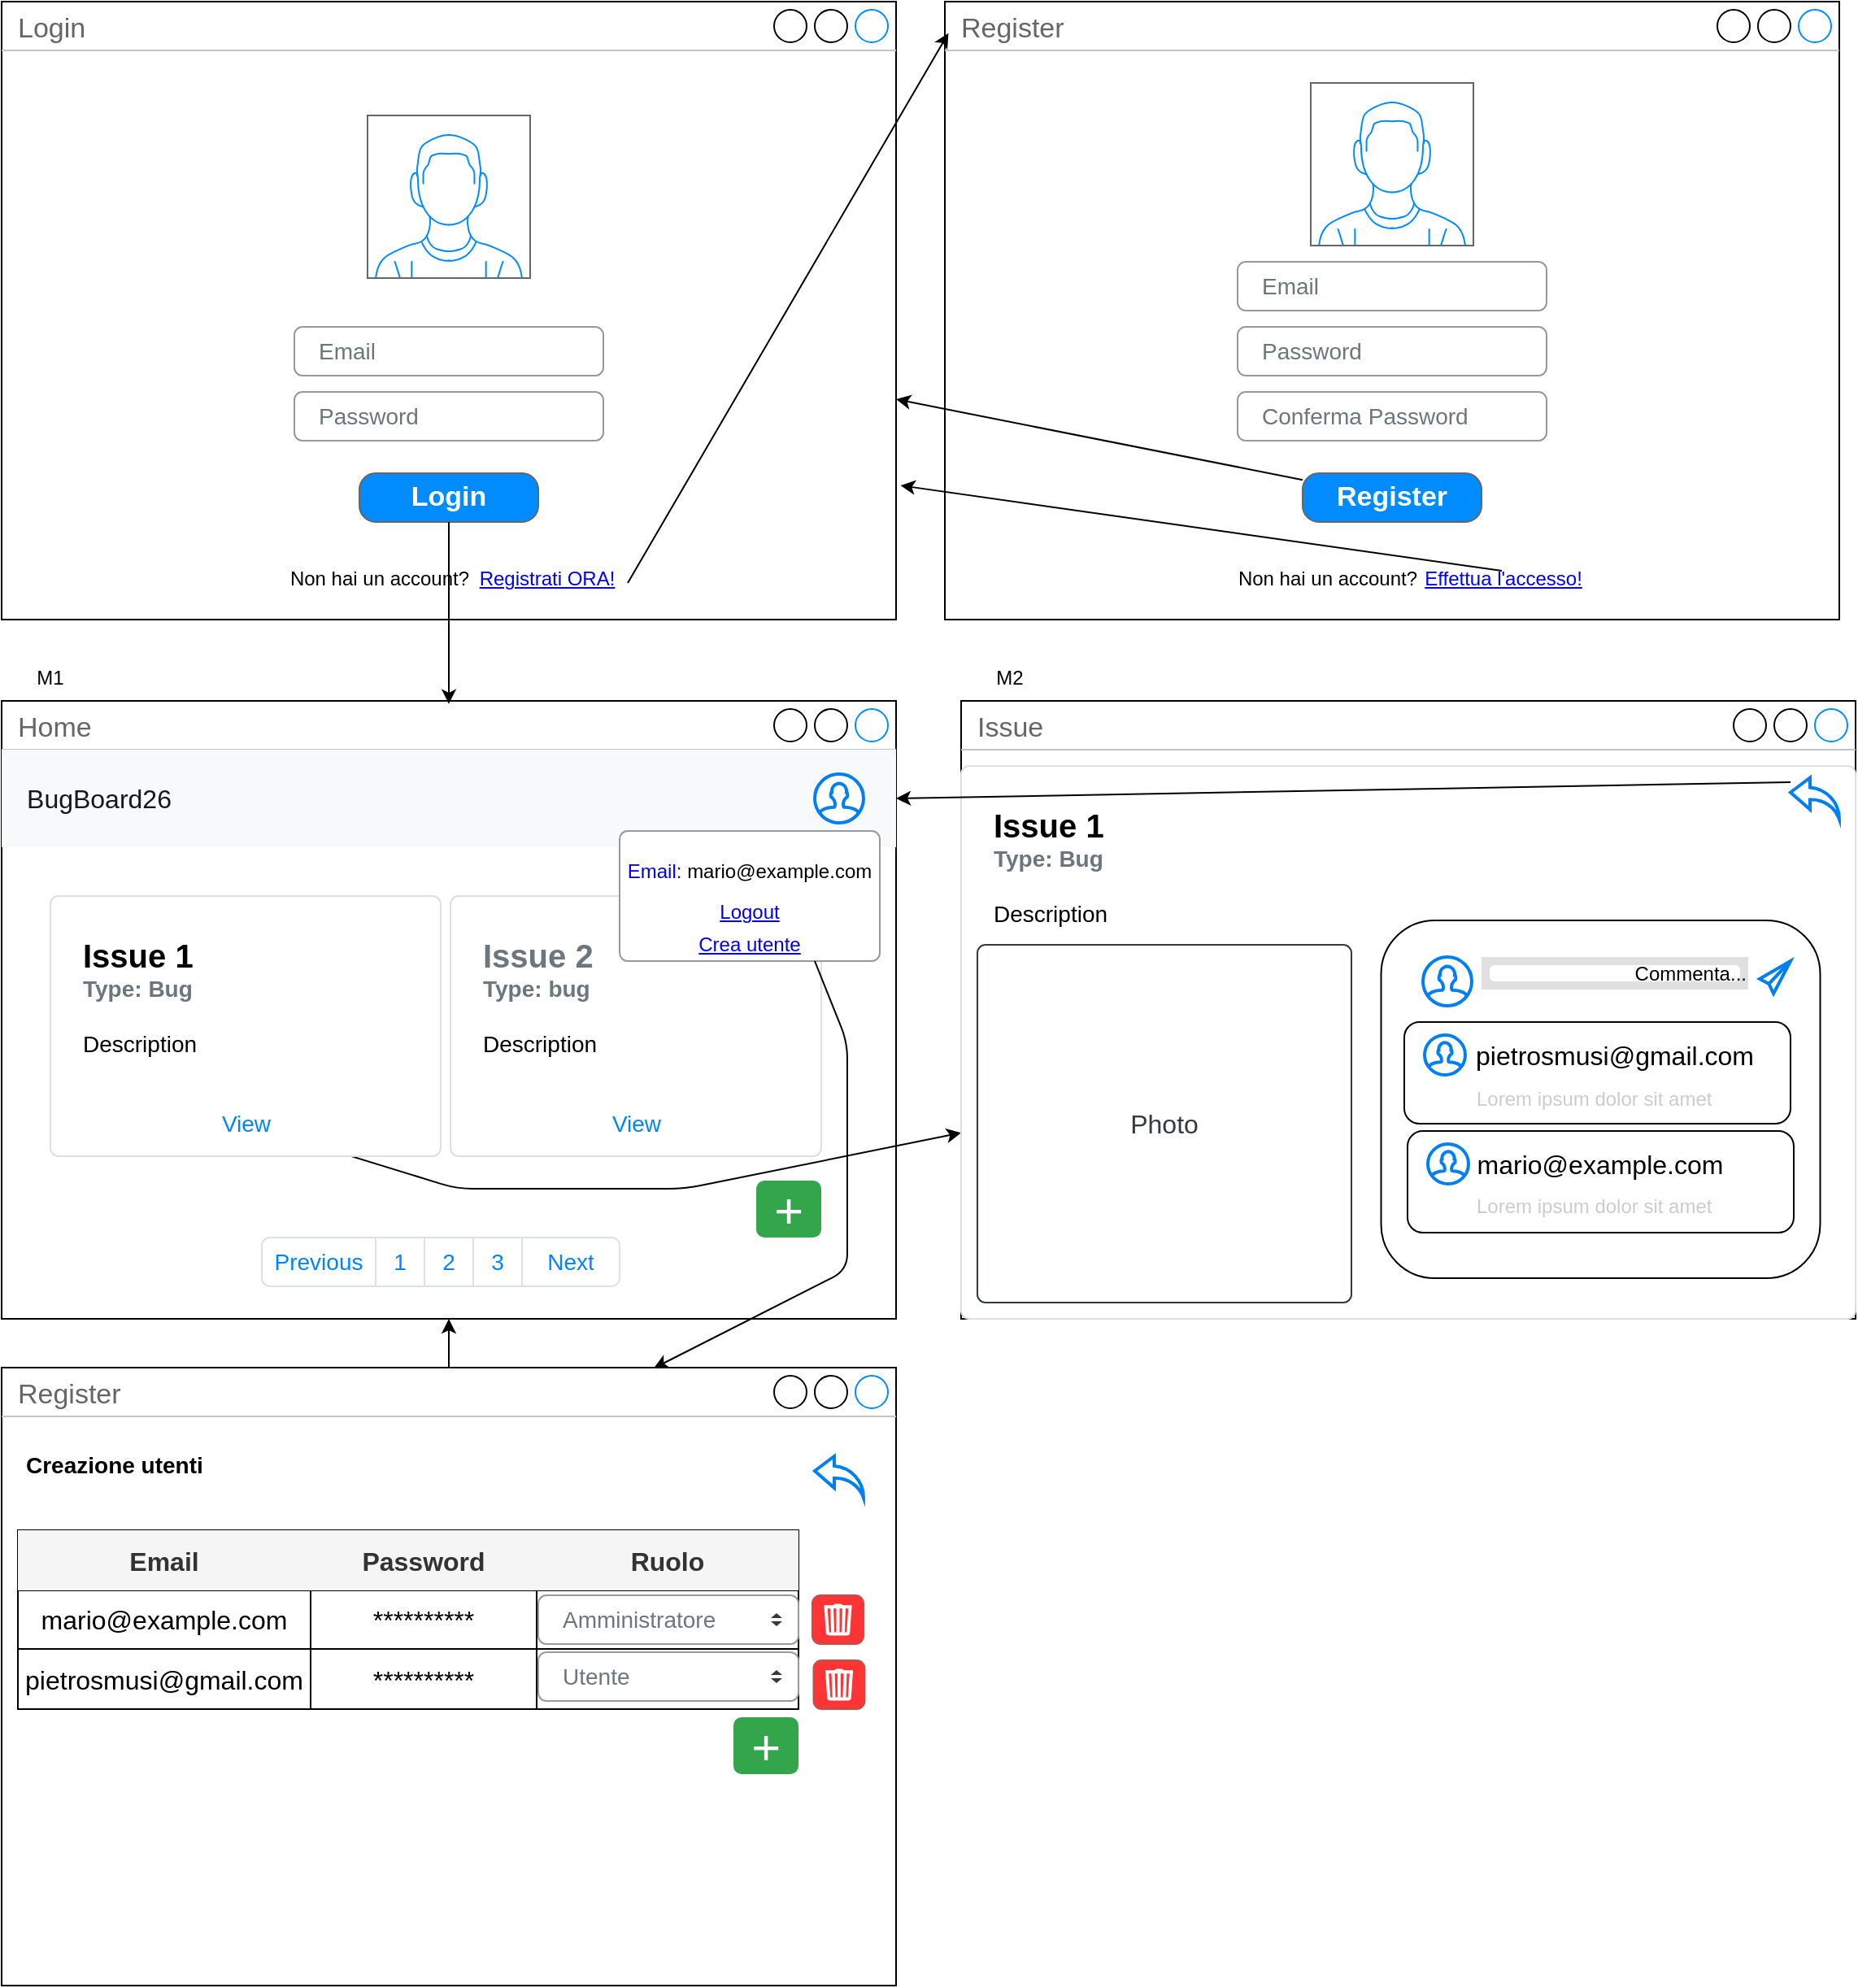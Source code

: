 <mxfile>
    <diagram id="tnIf2dZUckN230WYc6XP" name="Page-1">
        <mxGraphModel dx="2982" dy="1198" grid="1" gridSize="10" guides="1" tooltips="1" connect="1" arrows="1" fold="1" page="1" pageScale="1" pageWidth="850" pageHeight="1100" math="0" shadow="0">
            <root>
                <mxCell id="0"/>
                <mxCell id="1" parent="0"/>
                <mxCell id="45" value="Home" style="strokeWidth=1;shadow=0;dashed=0;align=center;html=1;shape=mxgraph.mockup.containers.window;align=left;verticalAlign=top;spacingLeft=8;strokeColor2=#008cff;strokeColor3=#c4c4c4;fontColor=#666666;mainText=;fontSize=17;labelBackgroundColor=none;whiteSpace=wrap;" parent="1" vertex="1">
                    <mxGeometry x="-830" y="450" width="550" height="380" as="geometry"/>
                </mxCell>
                <mxCell id="IvZDIj7d1JSX7GaBaQQV-227" value="&lt;font color=&quot;#6c767d&quot;&gt;&lt;b&gt;&lt;font style=&quot;&quot;&gt;&lt;span style=&quot;font-size: 20px;&quot;&gt;Issue 2&lt;/span&gt;&lt;br style=&quot;font-size: 10px&quot;&gt;Type: bug&lt;br&gt;&lt;/font&gt;&lt;/b&gt;&lt;/font&gt;&lt;br style=&quot;font-size: 14px&quot;&gt;Description" style="html=1;shadow=0;dashed=0;shape=mxgraph.bootstrap.rrect;rSize=5;strokeColor=#DFDFDF;html=1;whiteSpace=wrap;fillColor=#ffffff;fontColor=#000000;verticalAlign=top;align=left;spacing=20;fontSize=14;" parent="1" vertex="1">
                    <mxGeometry x="-554" y="570" width="228" height="160" as="geometry"/>
                </mxCell>
                <mxCell id="IvZDIj7d1JSX7GaBaQQV-229" value="View" style="html=1;shadow=0;dashed=0;shape=mxgraph.bootstrap.rrect;rSize=5;perimeter=none;whiteSpace=wrap;fillColor=none;strokeColor=none;fontColor=#0085FC;resizeWidth=1;fontSize=14;align=center;" parent="IvZDIj7d1JSX7GaBaQQV-227" vertex="1">
                    <mxGeometry y="1" width="142.5" height="40" relative="1" as="geometry">
                        <mxPoint x="43" y="-40" as="offset"/>
                    </mxGeometry>
                </mxCell>
                <mxCell id="16" value="Register" style="strokeWidth=1;shadow=0;dashed=0;align=center;html=1;shape=mxgraph.mockup.containers.window;align=left;verticalAlign=top;spacingLeft=8;strokeColor2=#008cff;strokeColor3=#c4c4c4;fontColor=#666666;mainText=;fontSize=17;labelBackgroundColor=none;whiteSpace=wrap;" parent="1" vertex="1">
                    <mxGeometry x="-250" y="20" width="550" height="380" as="geometry"/>
                </mxCell>
                <mxCell id="41" value="Login" style="strokeWidth=1;shadow=0;dashed=0;align=center;html=1;shape=mxgraph.mockup.containers.window;align=left;verticalAlign=top;spacingLeft=8;strokeColor2=#008cff;strokeColor3=#c4c4c4;fontColor=#666666;mainText=;fontSize=17;labelBackgroundColor=none;whiteSpace=wrap;" parent="1" vertex="1">
                    <mxGeometry x="-830" y="20" width="550" height="380" as="geometry"/>
                </mxCell>
                <mxCell id="44" value="Issue" style="strokeWidth=1;shadow=0;dashed=0;align=center;html=1;shape=mxgraph.mockup.containers.window;align=left;verticalAlign=top;spacingLeft=8;strokeColor2=#008cff;strokeColor3=#c4c4c4;fontColor=#666666;mainText=;fontSize=17;labelBackgroundColor=none;whiteSpace=wrap;" parent="1" vertex="1">
                    <mxGeometry x="-240" y="450" width="550" height="380" as="geometry"/>
                </mxCell>
                <mxCell id="51" value="" style="verticalLabelPosition=bottom;shadow=0;dashed=0;align=center;html=1;verticalAlign=top;strokeWidth=1;shape=mxgraph.mockup.containers.userMale;strokeColor=#666666;strokeColor2=#008cff;" parent="1" vertex="1">
                    <mxGeometry x="-605" y="90" width="100" height="100" as="geometry"/>
                </mxCell>
                <mxCell id="IvZDIj7d1JSX7GaBaQQV-55" value="Email" style="html=1;shadow=0;dashed=0;shape=mxgraph.bootstrap.rrect;rSize=5;fillColor=none;strokeColor=#999999;align=left;spacing=15;fontSize=14;fontColor=#6C767D;" parent="1" vertex="1">
                    <mxGeometry x="-650" y="220" width="190" height="30" as="geometry"/>
                </mxCell>
                <mxCell id="52" value="Login" style="strokeWidth=1;shadow=0;dashed=0;align=center;html=1;shape=mxgraph.mockup.buttons.button;strokeColor=#666666;fontColor=#ffffff;mainText=;buttonStyle=round;fontSize=17;fontStyle=1;fillColor=#008cff;whiteSpace=wrap;" parent="1" vertex="1">
                    <mxGeometry x="-610" y="310" width="110" height="30" as="geometry"/>
                </mxCell>
                <mxCell id="54" value="Password" style="html=1;shadow=0;dashed=0;shape=mxgraph.bootstrap.rrect;rSize=5;fillColor=none;strokeColor=#999999;align=left;spacing=15;fontSize=14;fontColor=#6C767D;" parent="1" vertex="1">
                    <mxGeometry x="-650" y="260" width="190" height="30" as="geometry"/>
                </mxCell>
                <mxCell id="55" value="Registrati ORA!" style="shape=rectangle;strokeColor=none;fillColor=none;linkText=;fontSize=12;fontColor=#0000ff;fontStyle=4;html=1;align=center;" parent="1" vertex="1">
                    <mxGeometry x="-545" y="370" width="100" height="10" as="geometry"/>
                </mxCell>
                <mxCell id="57" value="Non hai un account?" style="text;html=1;align=center;verticalAlign=middle;whiteSpace=wrap;rounded=0;fontSize=12;" parent="1" vertex="1">
                    <mxGeometry x="-665" y="370" width="135" height="10" as="geometry"/>
                </mxCell>
                <mxCell id="58" value="" style="endArrow=classic;startArrow=none;html=1;startFill=0;exitX=1;exitY=0.75;exitDx=0;exitDy=0;entryX=0.004;entryY=0.051;entryDx=0;entryDy=0;entryPerimeter=0;" parent="1" source="55" target="16" edge="1">
                    <mxGeometry width="50" height="50" relative="1" as="geometry">
                        <mxPoint x="-430" y="250" as="sourcePoint"/>
                        <mxPoint x="-380" y="200" as="targetPoint"/>
                    </mxGeometry>
                </mxCell>
                <mxCell id="IvZDIj7d1JSX7GaBaQQV-62" value="" style="verticalLabelPosition=bottom;shadow=0;dashed=0;align=center;html=1;verticalAlign=top;strokeWidth=1;shape=mxgraph.mockup.containers.userMale;strokeColor=#666666;strokeColor2=#008cff;" parent="1" vertex="1">
                    <mxGeometry x="-25" y="70" width="100" height="100" as="geometry"/>
                </mxCell>
                <mxCell id="IvZDIj7d1JSX7GaBaQQV-63" value="Email" style="html=1;shadow=0;dashed=0;shape=mxgraph.bootstrap.rrect;rSize=5;fillColor=none;strokeColor=#999999;align=left;spacing=15;fontSize=14;fontColor=#6C767D;" parent="1" vertex="1">
                    <mxGeometry x="-70" y="180" width="190" height="30" as="geometry"/>
                </mxCell>
                <mxCell id="IvZDIj7d1JSX7GaBaQQV-65" value="Password" style="html=1;shadow=0;dashed=0;shape=mxgraph.bootstrap.rrect;rSize=5;fillColor=none;strokeColor=#999999;align=left;spacing=15;fontSize=14;fontColor=#6C767D;" parent="1" vertex="1">
                    <mxGeometry x="-70" y="220" width="190" height="30" as="geometry"/>
                </mxCell>
                <mxCell id="IvZDIj7d1JSX7GaBaQQV-66" value="Effettua l&#39;accesso!" style="shape=rectangle;strokeColor=none;fillColor=none;linkText=;fontSize=12;fontColor=#0000ff;fontStyle=4;html=1;align=center;" parent="1" vertex="1">
                    <mxGeometry x="42.5" y="370" width="100" height="10" as="geometry"/>
                </mxCell>
                <mxCell id="IvZDIj7d1JSX7GaBaQQV-67" value="Non hai un account?" style="text;html=1;align=center;verticalAlign=middle;whiteSpace=wrap;rounded=0;fontSize=12;" parent="1" vertex="1">
                    <mxGeometry x="-82.5" y="370" width="135" height="10" as="geometry"/>
                </mxCell>
                <mxCell id="59" value="Conferma Password" style="html=1;shadow=0;dashed=0;shape=mxgraph.bootstrap.rrect;rSize=5;fillColor=none;strokeColor=#999999;align=left;spacing=15;fontSize=14;fontColor=#6C767D;" parent="1" vertex="1">
                    <mxGeometry x="-70" y="260" width="190" height="30" as="geometry"/>
                </mxCell>
                <mxCell id="IvZDIj7d1JSX7GaBaQQV-69" style="edgeStyle=none;html=1;" parent="1" source="IvZDIj7d1JSX7GaBaQQV-64" target="41" edge="1">
                    <mxGeometry relative="1" as="geometry"/>
                </mxCell>
                <mxCell id="IvZDIj7d1JSX7GaBaQQV-64" value="Register" style="strokeWidth=1;shadow=0;dashed=0;align=center;html=1;shape=mxgraph.mockup.buttons.button;strokeColor=#666666;fontColor=#ffffff;mainText=;buttonStyle=round;fontSize=17;fontStyle=1;fillColor=#008cff;whiteSpace=wrap;" parent="1" vertex="1">
                    <mxGeometry x="-30" y="310" width="110" height="30" as="geometry"/>
                </mxCell>
                <mxCell id="61" style="edgeStyle=none;html=1;exitX=0.5;exitY=0;exitDx=0;exitDy=0;entryX=1.005;entryY=0.783;entryDx=0;entryDy=0;entryPerimeter=0;" parent="1" source="IvZDIj7d1JSX7GaBaQQV-66" target="41" edge="1">
                    <mxGeometry relative="1" as="geometry"/>
                </mxCell>
                <mxCell id="IvZDIj7d1JSX7GaBaQQV-70" style="edgeStyle=none;html=1;entryX=0.5;entryY=0.005;entryDx=0;entryDy=0;entryPerimeter=0;" parent="1" source="52" target="45" edge="1">
                    <mxGeometry relative="1" as="geometry"/>
                </mxCell>
                <mxCell id="167" style="edgeStyle=none;html=1;" edge="1" parent="1" source="63" target="45">
                    <mxGeometry relative="1" as="geometry"/>
                </mxCell>
                <mxCell id="63" value="Register" style="strokeWidth=1;shadow=0;dashed=0;align=center;html=1;shape=mxgraph.mockup.containers.window;align=left;verticalAlign=top;spacingLeft=8;strokeColor2=#008cff;strokeColor3=#c4c4c4;fontColor=#666666;mainText=;fontSize=17;labelBackgroundColor=none;whiteSpace=wrap;" parent="1" vertex="1">
                    <mxGeometry x="-830" y="860" width="550" height="380" as="geometry"/>
                </mxCell>
                <mxCell id="106" value="" style="shape=table;startSize=0;container=1;collapsible=0;childLayout=tableLayout;fontSize=16;" parent="1" vertex="1">
                    <mxGeometry x="-820" y="960" width="480" height="110" as="geometry"/>
                </mxCell>
                <mxCell id="107" value="" style="shape=tableRow;horizontal=0;startSize=0;swimlaneHead=0;swimlaneBody=0;strokeColor=inherit;top=0;left=0;bottom=0;right=0;collapsible=0;dropTarget=0;fillColor=none;points=[[0,0.5],[1,0.5]];portConstraint=eastwest;fontSize=16;" parent="106" vertex="1">
                    <mxGeometry width="480" height="37" as="geometry"/>
                </mxCell>
                <mxCell id="108" value="Email" style="shape=partialRectangle;html=1;whiteSpace=wrap;connectable=0;strokeColor=#666666;overflow=hidden;fillColor=#f5f5f5;top=0;left=0;bottom=0;right=0;pointerEvents=1;fontSize=16;fontStyle=1;fontColor=#333333;" parent="107" vertex="1">
                    <mxGeometry width="180" height="37" as="geometry">
                        <mxRectangle width="180" height="37" as="alternateBounds"/>
                    </mxGeometry>
                </mxCell>
                <mxCell id="109" value="Password" style="shape=partialRectangle;html=1;whiteSpace=wrap;connectable=0;strokeColor=#666666;overflow=hidden;fillColor=#f5f5f5;top=0;left=0;bottom=0;right=0;pointerEvents=1;fontSize=16;fontStyle=1;fontColor=#333333;" parent="107" vertex="1">
                    <mxGeometry x="180" width="139" height="37" as="geometry">
                        <mxRectangle width="139" height="37" as="alternateBounds"/>
                    </mxGeometry>
                </mxCell>
                <mxCell id="110" value="Ruolo" style="shape=partialRectangle;html=1;whiteSpace=wrap;connectable=0;strokeColor=#666666;overflow=hidden;fillColor=#f5f5f5;top=0;left=0;bottom=0;right=0;pointerEvents=1;fontSize=16;fontStyle=1;fontColor=#333333;" parent="107" vertex="1">
                    <mxGeometry x="319" width="161" height="37" as="geometry">
                        <mxRectangle width="161" height="37" as="alternateBounds"/>
                    </mxGeometry>
                </mxCell>
                <mxCell id="111" value="" style="shape=tableRow;horizontal=0;startSize=0;swimlaneHead=0;swimlaneBody=0;strokeColor=inherit;top=0;left=0;bottom=0;right=0;collapsible=0;dropTarget=0;fillColor=none;points=[[0,0.5],[1,0.5]];portConstraint=eastwest;fontSize=16;" parent="106" vertex="1">
                    <mxGeometry y="37" width="480" height="36" as="geometry"/>
                </mxCell>
                <mxCell id="112" value="&lt;span style=&quot;color: rgb(0, 0, 0);&quot;&gt;mario@example.com&lt;/span&gt;" style="shape=partialRectangle;html=1;whiteSpace=wrap;connectable=0;strokeColor=inherit;overflow=hidden;fillColor=none;top=0;left=0;bottom=0;right=0;pointerEvents=1;fontSize=16;" parent="111" vertex="1">
                    <mxGeometry width="180" height="36" as="geometry">
                        <mxRectangle width="180" height="36" as="alternateBounds"/>
                    </mxGeometry>
                </mxCell>
                <mxCell id="113" value="**********" style="shape=partialRectangle;html=1;whiteSpace=wrap;connectable=0;strokeColor=inherit;overflow=hidden;fillColor=none;top=0;left=0;bottom=0;right=0;pointerEvents=1;fontSize=16;" parent="111" vertex="1">
                    <mxGeometry x="180" width="139" height="36" as="geometry">
                        <mxRectangle width="139" height="36" as="alternateBounds"/>
                    </mxGeometry>
                </mxCell>
                <mxCell id="114" value="" style="shape=partialRectangle;html=1;whiteSpace=wrap;connectable=0;strokeColor=inherit;overflow=hidden;fillColor=none;top=0;left=0;bottom=0;right=0;pointerEvents=1;fontSize=16;" parent="111" vertex="1">
                    <mxGeometry x="319" width="161" height="36" as="geometry">
                        <mxRectangle width="161" height="36" as="alternateBounds"/>
                    </mxGeometry>
                </mxCell>
                <mxCell id="115" value="" style="shape=tableRow;horizontal=0;startSize=0;swimlaneHead=0;swimlaneBody=0;strokeColor=inherit;top=0;left=0;bottom=0;right=0;collapsible=0;dropTarget=0;fillColor=none;points=[[0,0.5],[1,0.5]];portConstraint=eastwest;fontSize=16;" parent="106" vertex="1">
                    <mxGeometry y="73" width="480" height="37" as="geometry"/>
                </mxCell>
                <mxCell id="116" value="pietrosmusi@gmail.com" style="shape=partialRectangle;html=1;whiteSpace=wrap;connectable=0;strokeColor=inherit;overflow=hidden;fillColor=none;top=0;left=0;bottom=0;right=0;pointerEvents=1;fontSize=16;" parent="115" vertex="1">
                    <mxGeometry width="180" height="37" as="geometry">
                        <mxRectangle width="180" height="37" as="alternateBounds"/>
                    </mxGeometry>
                </mxCell>
                <mxCell id="117" value="&lt;span style=&quot;color: rgb(0, 0, 0);&quot;&gt;**********&lt;/span&gt;" style="shape=partialRectangle;html=1;whiteSpace=wrap;connectable=0;strokeColor=inherit;overflow=hidden;fillColor=none;top=0;left=0;bottom=0;right=0;pointerEvents=1;fontSize=16;" parent="115" vertex="1">
                    <mxGeometry x="180" width="139" height="37" as="geometry">
                        <mxRectangle width="139" height="37" as="alternateBounds"/>
                    </mxGeometry>
                </mxCell>
                <mxCell id="118" value="" style="shape=partialRectangle;html=1;whiteSpace=wrap;connectable=0;strokeColor=inherit;overflow=hidden;fillColor=none;top=0;left=0;bottom=0;right=0;pointerEvents=1;fontSize=16;" parent="115" vertex="1">
                    <mxGeometry x="319" width="161" height="37" as="geometry">
                        <mxRectangle width="161" height="37" as="alternateBounds"/>
                    </mxGeometry>
                </mxCell>
                <mxCell id="IvZDIj7d1JSX7GaBaQQV-119" value="" style="html=1;verticalLabelPosition=bottom;align=center;labelBackgroundColor=#ffffff;verticalAlign=top;strokeWidth=2;strokeColor=#0080F0;shadow=0;dashed=0;shape=mxgraph.ios7.icons.back;" parent="1" vertex="1">
                    <mxGeometry x="-330" y="914.5" width="30" height="25.5" as="geometry"/>
                </mxCell>
                <mxCell id="120" value="&lt;font style=&quot;font-size: 31px; color: light-dark(rgb(255, 255, 255), rgb(237, 237, 237));&quot;&gt;+&lt;/font&gt;" style="html=1;shadow=0;dashed=0;shape=mxgraph.bootstrap.rrect;rSize=5;strokeColor=none;strokeWidth=1;fillColor=#33A64C;fontColor=default;whiteSpace=wrap;align=center;verticalAlign=middle;spacingLeft=0;fontStyle=0;fontSize=16;spacing=5;" parent="1" vertex="1">
                    <mxGeometry x="-380" y="1075" width="40" height="35" as="geometry"/>
                </mxCell>
                <mxCell id="122" value="" style="html=1;shadow=0;dashed=0;shape=mxgraph.bootstrap.rrect;rSize=5;strokeColor=#b85450;strokeWidth=1;fillColor=#FF3535;whiteSpace=wrap;align=center;verticalAlign=middle;spacingLeft=0;fontStyle=0;fontSize=16;spacing=5;fontColor=#FFFFFF;" parent="1" vertex="1">
                    <mxGeometry x="-331.5" y="1000" width="31.5" height="30" as="geometry"/>
                </mxCell>
                <mxCell id="IvZDIj7d1JSX7GaBaQQV-125" value="" style="html=1;verticalLabelPosition=bottom;align=center;labelBackgroundColor=#ffffff;verticalAlign=top;strokeWidth=2;strokeColor=#FFFFFF;shadow=0;dashed=0;shape=mxgraph.ios7.icons.trashcan;fillColor=#FF3535;" parent="1" vertex="1">
                    <mxGeometry x="-324.25" y="1006.25" width="17" height="17.5" as="geometry"/>
                </mxCell>
                <mxCell id="IvZDIj7d1JSX7GaBaQQV-126" value="Amministratore" style="html=1;shadow=0;dashed=0;shape=mxgraph.bootstrap.rrect;rSize=5;fillColor=#ffffff;strokeColor=#999999;align=left;spacing=15;fontSize=14;fontColor=#6C767D;" parent="1" vertex="1">
                    <mxGeometry x="-500" y="1000" width="160" height="30" as="geometry"/>
                </mxCell>
                <mxCell id="IvZDIj7d1JSX7GaBaQQV-127" value="" style="shape=triangle;direction=south;fillColor=#343A40;strokeColor=none;perimeter=none;sketch=0;" parent="IvZDIj7d1JSX7GaBaQQV-126" vertex="1">
                    <mxGeometry x="1" y="0.5" width="7" height="3" relative="1" as="geometry">
                        <mxPoint x="-17" y="1" as="offset"/>
                    </mxGeometry>
                </mxCell>
                <mxCell id="IvZDIj7d1JSX7GaBaQQV-128" value="" style="shape=triangle;direction=north;fillColor=#343A40;strokeColor=none;perimeter=none;sketch=0;" parent="IvZDIj7d1JSX7GaBaQQV-126" vertex="1">
                    <mxGeometry x="1" y="0.5" width="7" height="3" relative="1" as="geometry">
                        <mxPoint x="-17" y="-4" as="offset"/>
                    </mxGeometry>
                </mxCell>
                <mxCell id="126" value="" style="html=1;shadow=0;dashed=0;shape=mxgraph.bootstrap.rrect;rSize=5;strokeColor=#b85450;strokeWidth=1;fillColor=#FF3535;whiteSpace=wrap;align=center;verticalAlign=middle;spacingLeft=0;fontStyle=0;fontSize=16;spacing=5;fontColor=#FFFFFF;" parent="1" vertex="1">
                    <mxGeometry x="-330.75" y="1040" width="31.5" height="30" as="geometry"/>
                </mxCell>
                <mxCell id="127" value="" style="html=1;verticalLabelPosition=bottom;align=center;labelBackgroundColor=#ffffff;verticalAlign=top;strokeWidth=2;strokeColor=#FFFFFF;shadow=0;dashed=0;shape=mxgraph.ios7.icons.trashcan;fillColor=#FF3535;" parent="1" vertex="1">
                    <mxGeometry x="-323.5" y="1046.25" width="17" height="17.5" as="geometry"/>
                </mxCell>
                <mxCell id="IvZDIj7d1JSX7GaBaQQV-131" value="Utente" style="html=1;shadow=0;dashed=0;shape=mxgraph.bootstrap.rrect;rSize=5;fillColor=#ffffff;strokeColor=#999999;align=left;spacing=15;fontSize=14;fontColor=#6C767D;" parent="1" vertex="1">
                    <mxGeometry x="-500" y="1035" width="160" height="30" as="geometry"/>
                </mxCell>
                <mxCell id="IvZDIj7d1JSX7GaBaQQV-132" value="" style="shape=triangle;direction=south;fillColor=#343A40;strokeColor=none;perimeter=none;sketch=0;" parent="IvZDIj7d1JSX7GaBaQQV-131" vertex="1">
                    <mxGeometry x="1" y="0.5" width="7" height="3" relative="1" as="geometry">
                        <mxPoint x="-17" y="1" as="offset"/>
                    </mxGeometry>
                </mxCell>
                <mxCell id="IvZDIj7d1JSX7GaBaQQV-133" value="" style="shape=triangle;direction=north;fillColor=#343A40;strokeColor=none;perimeter=none;sketch=0;" parent="IvZDIj7d1JSX7GaBaQQV-131" vertex="1">
                    <mxGeometry x="1" y="0.5" width="7" height="3" relative="1" as="geometry">
                        <mxPoint x="-17" y="-4" as="offset"/>
                    </mxGeometry>
                </mxCell>
                <mxCell id="IvZDIj7d1JSX7GaBaQQV-142" value="Creazione utenti" style="html=1;shadow=0;dashed=0;shape=mxgraph.bootstrap.rrect;rSize=5;strokeWidth=1;whiteSpace=wrap;align=left;verticalAlign=middle;spacingLeft=0;fontStyle=1;fontSize=14;spacing=5;strokeColor=none;" parent="1" vertex="1">
                    <mxGeometry x="-820" y="900" width="160" height="40" as="geometry"/>
                </mxCell>
                <mxCell id="IvZDIj7d1JSX7GaBaQQV-237" style="edgeStyle=none;html=1;" parent="1" source="150" target="151" edge="1">
                    <mxGeometry relative="1" as="geometry">
                        <Array as="points">
                            <mxPoint x="-550" y="750"/>
                            <mxPoint x="-410" y="750"/>
                        </Array>
                    </mxGeometry>
                </mxCell>
                <mxCell id="129" value="" style="html=1;shadow=0;dashed=0;fillColor=#F8F9FA;strokeColor=none;fontSize=16;fontColor=#181819;align=left;spacing=15;" parent="1" vertex="1">
                    <mxGeometry x="-830" y="480" width="550" height="60" as="geometry"/>
                </mxCell>
                <mxCell id="130" value="" style="swimlane;shape=mxgraph.bootstrap.anchor;strokeColor=none;fillColor=none;fontColor=#0085FC;fontStyle=0;childLayout=stackLayout;horizontal=0;startSize=0;horizontalStack=1;resizeParent=1;resizeParentMax=0;resizeLast=0;collapsible=0;marginBottom=0;whiteSpace=wrap;html=1;resizeWidth=0;" parent="129" vertex="1">
                    <mxGeometry x="20" y="10" width="80" height="40" as="geometry"/>
                </mxCell>
                <mxCell id="131" value="BugBoard26" style="text;strokeColor=none;align=center;verticalAlign=middle;spacingLeft=10;spacingRight=10;points=[[0,0.5],[1,0.5]];portConstraint=eastwest;rotatable=0;whiteSpace=wrap;html=1;fillColor=none;fontColor=#181819;fontSize=16;" parent="130" vertex="1">
                    <mxGeometry width="80" height="40" as="geometry"/>
                </mxCell>
                <mxCell id="IvZDIj7d1JSX7GaBaQQV-168" value="" style="html=1;verticalLabelPosition=bottom;align=center;labelBackgroundColor=#ffffff;verticalAlign=top;strokeWidth=2;strokeColor=#0080F0;shadow=0;dashed=0;shape=mxgraph.ios7.icons.user;" parent="129" vertex="1">
                    <mxGeometry x="500" y="15" width="30" height="30" as="geometry"/>
                </mxCell>
                <mxCell id="137" value="" style="swimlane;container=1;shape=mxgraph.bootstrap.rrect;rSize=5;strokeColor=#999999;fillColor=#ffffff;fontStyle=0;childLayout=stackLayout;horizontal=1;startSize=0;horizontalStack=0;resizeParent=1;resizeParentMax=0;resizeLast=0;collapsible=0;marginBottom=0;whiteSpace=wrap;html=1;" parent="1" vertex="1">
                    <mxGeometry x="-450" y="530" width="160" height="80" as="geometry"/>
                </mxCell>
                <mxCell id="138" value="" style="text;align=center;verticalAlign=middle;spacingLeft=10;spacingRight=10;overflow=hidden;points=[[0,0.5],[1,0.5]];portConstraint=eastwest;rotatable=0;whiteSpace=wrap;html=1;fontColor=inherit;" parent="137" vertex="1">
                    <mxGeometry width="160" height="10" as="geometry"/>
                </mxCell>
                <UserObject label="&lt;font&gt;Email:&amp;nbsp;&lt;span style=&quot;color: rgb(0, 0, 0);&quot;&gt;mario@example.com&lt;/span&gt;&lt;/font&gt;" link="https://www.draw.io" id="143">
                    <mxCell style="text;html=1;strokeColor=none;fillColor=none;whiteSpace=wrap;align=center;verticalAlign=middle;fontColor=#0000EE;fontStyle=0;" parent="137" vertex="1">
                        <mxGeometry y="10" width="160" height="30" as="geometry"/>
                    </mxCell>
                </UserObject>
                <UserObject label="Logout" link="https://www.draw.io" id="145">
                    <mxCell style="text;html=1;strokeColor=none;fillColor=none;whiteSpace=wrap;align=center;verticalAlign=middle;fontColor=#0000EE;fontStyle=4;" parent="137" vertex="1">
                        <mxGeometry y="40" width="160" height="20" as="geometry"/>
                    </mxCell>
                </UserObject>
                <UserObject label="Crea utente" link="https://www.draw.io" id="165">
                    <mxCell style="text;html=1;strokeColor=none;fillColor=none;whiteSpace=wrap;align=center;verticalAlign=middle;fontColor=#0000EE;fontStyle=4;" vertex="1" parent="137">
                        <mxGeometry y="60" width="160" height="20" as="geometry"/>
                    </mxCell>
                </UserObject>
                <mxCell id="146" value="&lt;b&gt;&lt;font style=&quot;font-size: 20px&quot;&gt;Issue 1&lt;/font&gt;&lt;/b&gt;&lt;font color=&quot;#6c767d&quot;&gt;&lt;b&gt;&lt;font style=&quot;font-size: 14px&quot;&gt;&lt;br style=&quot;font-size: 10px&quot;&gt;Type: Bug&lt;br&gt;&lt;/font&gt;&lt;/b&gt;&lt;/font&gt;&lt;br style=&quot;font-size: 14px&quot;&gt;Description" style="html=1;shadow=0;dashed=0;shape=mxgraph.bootstrap.rrect;rSize=5;strokeColor=#DFDFDF;html=1;whiteSpace=wrap;fillColor=#ffffff;fontColor=#000000;verticalAlign=top;align=left;spacing=20;fontSize=14;" parent="1" vertex="1">
                    <mxGeometry x="-800" y="570" width="240" height="160" as="geometry"/>
                </mxCell>
                <mxCell id="150" value="View" style="html=1;shadow=0;dashed=0;shape=mxgraph.bootstrap.rrect;rSize=5;perimeter=none;whiteSpace=wrap;fillColor=none;strokeColor=none;fontColor=#0085FC;resizeWidth=1;fontSize=14;align=center;" parent="1" vertex="1">
                    <mxGeometry x="-751.25" y="690" width="142.5" height="40" as="geometry"/>
                </mxCell>
                <mxCell id="IvZDIj7d1JSX7GaBaQQV-230" value="" style="swimlane;shape=mxgraph.bootstrap.anchor;strokeColor=#DEE2E6;fillColor=#ffffff;fontColor=#0085FC;fontStyle=0;childLayout=stackLayout;horizontal=0;startSize=0;horizontalStack=1;resizeParent=1;resizeParentMax=0;resizeLast=0;collapsible=0;marginBottom=0;whiteSpace=wrap;html=1;" parent="1" vertex="1">
                    <mxGeometry x="-670" y="780" width="220" height="30" as="geometry"/>
                </mxCell>
                <mxCell id="IvZDIj7d1JSX7GaBaQQV-231" value="Previous" style="text;strokeColor=inherit;align=center;verticalAlign=middle;spacingLeft=5;spacingRight=5;overflow=hidden;points=[[0,0.5],[1,0.5]];portConstraint=eastwest;rotatable=0;whiteSpace=wrap;html=1;shape=mxgraph.bootstrap.leftButton;rSize=5;fillColor=inherit;fontColor=inherit;fontSize=14;" parent="IvZDIj7d1JSX7GaBaQQV-230" vertex="1">
                    <mxGeometry width="70" height="30" as="geometry"/>
                </mxCell>
                <mxCell id="IvZDIj7d1JSX7GaBaQQV-232" value="1" style="text;strokeColor=inherit;align=center;verticalAlign=middle;spacingLeft=5;spacingRight=5;overflow=hidden;points=[[0,0.5],[1,0.5]];portConstraint=eastwest;rotatable=0;whiteSpace=wrap;html=1;rSize=5;fillColor=inherit;fontColor=inherit;fontSize=14;" parent="IvZDIj7d1JSX7GaBaQQV-230" vertex="1">
                    <mxGeometry x="70" width="30" height="30" as="geometry"/>
                </mxCell>
                <mxCell id="IvZDIj7d1JSX7GaBaQQV-233" value="2" style="text;strokeColor=inherit;align=center;verticalAlign=middle;spacingLeft=5;spacingRight=5;overflow=hidden;points=[[0,0.5],[1,0.5]];portConstraint=eastwest;rotatable=0;whiteSpace=wrap;html=1;rSize=5;fillColor=inherit;fontColor=inherit;fontSize=14;" parent="IvZDIj7d1JSX7GaBaQQV-230" vertex="1">
                    <mxGeometry x="100" width="30" height="30" as="geometry"/>
                </mxCell>
                <mxCell id="IvZDIj7d1JSX7GaBaQQV-234" value="3" style="text;strokeColor=inherit;align=center;verticalAlign=middle;spacingLeft=5;spacingRight=5;overflow=hidden;points=[[0,0.5],[1,0.5]];portConstraint=eastwest;rotatable=0;whiteSpace=wrap;html=1;rSize=5;fillColor=inherit;fontColor=inherit;fontSize=14;" parent="IvZDIj7d1JSX7GaBaQQV-230" vertex="1">
                    <mxGeometry x="130" width="30" height="30" as="geometry"/>
                </mxCell>
                <mxCell id="IvZDIj7d1JSX7GaBaQQV-235" value="Next" style="text;strokeColor=inherit;align=center;verticalAlign=middle;spacingLeft=5;spacingRight=5;overflow=hidden;points=[[0,0.5],[1,0.5]];portConstraint=eastwest;rotatable=0;whiteSpace=wrap;html=1;shape=mxgraph.bootstrap.rightButton;rSize=5;fillColor=inherit;fontColor=inherit;fontSize=14;" parent="IvZDIj7d1JSX7GaBaQQV-230" vertex="1">
                    <mxGeometry x="160" width="60" height="30" as="geometry"/>
                </mxCell>
                <mxCell id="151" value="&lt;b&gt;&lt;font style=&quot;font-size: 20px&quot;&gt;Issue 1&lt;/font&gt;&lt;/b&gt;&lt;font color=&quot;#6c767d&quot;&gt;&lt;b&gt;&lt;font style=&quot;font-size: 14px&quot;&gt;&lt;br style=&quot;font-size: 10px&quot;&gt;Type: Bug&lt;br&gt;&lt;/font&gt;&lt;/b&gt;&lt;/font&gt;&lt;br style=&quot;font-size: 14px&quot;&gt;Description" style="html=1;shadow=0;dashed=0;shape=mxgraph.bootstrap.rrect;rSize=5;strokeColor=#DFDFDF;html=1;whiteSpace=wrap;fillColor=#ffffff;fontColor=#000000;verticalAlign=top;align=left;spacing=20;fontSize=14;" parent="1" vertex="1">
                    <mxGeometry x="-240" y="490" width="550" height="340" as="geometry"/>
                </mxCell>
                <mxCell id="IvZDIj7d1JSX7GaBaQQV-236" value="" style="html=1;verticalLabelPosition=bottom;align=center;labelBackgroundColor=#ffffff;verticalAlign=top;strokeWidth=2;strokeColor=#0080F0;shadow=0;dashed=0;shape=mxgraph.ios7.icons.back;" parent="1" vertex="1">
                    <mxGeometry x="270" y="497.25" width="30" height="25.5" as="geometry"/>
                </mxCell>
                <mxCell id="153" value="" style="shape=rect;fillColor=#e0e0e0;strokeColor=none;" parent="1" vertex="1">
                    <mxGeometry x="80" y="607.5" width="164" height="20" as="geometry"/>
                </mxCell>
                <mxCell id="154" value="Commenta..." style="html=1;strokeWidth=1;shadow=0;dashed=0;shape=mxgraph.ios7ui.marginRect;rx=3;ry=3;rectMargin=5;strokeColor=none;align=right;" parent="153" vertex="1">
                    <mxGeometry width="164" height="20" as="geometry"/>
                </mxCell>
                <mxCell id="157" value="" style="html=1;verticalLabelPosition=bottom;align=center;labelBackgroundColor=#ffffff;verticalAlign=top;strokeWidth=2;strokeColor=#0080F0;shadow=0;dashed=0;shape=mxgraph.ios7.icons.user;" parent="1" vertex="1">
                    <mxGeometry x="44" y="607.5" width="30" height="30" as="geometry"/>
                </mxCell>
                <mxCell id="IvZDIj7d1JSX7GaBaQQV-238" value="Photo" style="html=1;shadow=0;dashed=0;shape=mxgraph.bootstrap.rrect;rSize=5;strokeColor=#343A40;strokeWidth=1;fillColor=none;fontColor=#343A40;whiteSpace=wrap;align=center;verticalAlign=middle;spacingLeft=0;fontStyle=0;fontSize=16;spacing=5;" parent="1" vertex="1">
                    <mxGeometry x="-230" y="600" width="230" height="220" as="geometry"/>
                </mxCell>
                <mxCell id="IvZDIj7d1JSX7GaBaQQV-239" value="&lt;font style=&quot;font-size: 31px; color: light-dark(rgb(255, 255, 255), rgb(237, 237, 237));&quot;&gt;+&lt;/font&gt;" style="html=1;shadow=0;dashed=0;shape=mxgraph.bootstrap.rrect;rSize=5;strokeColor=none;strokeWidth=1;fillColor=#33A64C;fontColor=default;whiteSpace=wrap;align=center;verticalAlign=middle;spacingLeft=0;fontStyle=0;fontSize=16;spacing=5;" parent="1" vertex="1">
                    <mxGeometry x="-366" y="745" width="40" height="35" as="geometry"/>
                </mxCell>
                <mxCell id="170" value="" style="rounded=1;whiteSpace=wrap;html=1;" vertex="1" parent="1">
                    <mxGeometry x="32.5" y="647.5" width="237.5" height="62.5" as="geometry"/>
                </mxCell>
                <mxCell id="168" style="edgeStyle=none;html=1;entryX=0.729;entryY=0.001;entryDx=0;entryDy=0;entryPerimeter=0;exitX=0.75;exitY=1;exitDx=0;exitDy=0;" edge="1" parent="1" source="165" target="63">
                    <mxGeometry relative="1" as="geometry">
                        <Array as="points">
                            <mxPoint x="-310" y="660"/>
                            <mxPoint x="-310" y="720"/>
                            <mxPoint x="-310" y="800"/>
                        </Array>
                    </mxGeometry>
                </mxCell>
                <mxCell id="158" value="" style="html=1;verticalLabelPosition=bottom;align=center;labelBackgroundColor=#ffffff;verticalAlign=top;strokeWidth=2;strokeColor=#0080F0;shadow=0;dashed=0;shape=mxgraph.ios7.icons.user;" parent="1" vertex="1">
                    <mxGeometry x="45" y="655.5" width="25" height="24.5" as="geometry"/>
                </mxCell>
                <mxCell id="159" value="&lt;span style=&quot;color: rgb(0, 0, 0); font-size: 16px;&quot;&gt;pietrosmusi@gmail.com&lt;/span&gt;" style="text;html=1;align=center;verticalAlign=middle;whiteSpace=wrap;rounded=0;" parent="1" vertex="1">
                    <mxGeometry x="132" y="652.75" width="60" height="30" as="geometry"/>
                </mxCell>
                <mxCell id="163" value="&lt;span style=&quot;&quot;&gt;Lorem ipsum dolor sit amet&lt;/span&gt;" style="text;html=1;align=left;verticalAlign=middle;whiteSpace=wrap;rounded=0;fontColor=#CCCCCC;" parent="1" vertex="1">
                    <mxGeometry x="75" y="685" width="205" height="20" as="geometry"/>
                </mxCell>
                <mxCell id="171" value="" style="rounded=1;whiteSpace=wrap;html=1;fillColor=none;" vertex="1" parent="1">
                    <mxGeometry x="18.25" y="585" width="270" height="220" as="geometry"/>
                </mxCell>
                <mxCell id="174" value="" style="html=1;verticalLabelPosition=bottom;align=center;labelBackgroundColor=#ffffff;verticalAlign=top;strokeWidth=2;strokeColor=#0080F0;shadow=0;dashed=0;shape=mxgraph.ios7.icons.pointer;" vertex="1" parent="1">
                    <mxGeometry x="251" y="610" width="19" height="20" as="geometry"/>
                </mxCell>
                <mxCell id="176" value="" style="rounded=1;whiteSpace=wrap;html=1;" vertex="1" parent="1">
                    <mxGeometry x="34.5" y="714.5" width="237.5" height="62.5" as="geometry"/>
                </mxCell>
                <mxCell id="175" style="edgeStyle=none;html=1;entryX=1;entryY=0.5;entryDx=0;entryDy=0;exitX=0;exitY=0.108;exitDx=0;exitDy=0;exitPerimeter=0;" edge="1" parent="1" source="IvZDIj7d1JSX7GaBaQQV-236" target="129">
                    <mxGeometry relative="1" as="geometry"/>
                </mxCell>
                <mxCell id="177" value="" style="html=1;verticalLabelPosition=bottom;align=center;labelBackgroundColor=#ffffff;verticalAlign=top;strokeWidth=2;strokeColor=#0080F0;shadow=0;dashed=0;shape=mxgraph.ios7.icons.user;" vertex="1" parent="1">
                    <mxGeometry x="47" y="722.5" width="25" height="24.5" as="geometry"/>
                </mxCell>
                <mxCell id="180" value="" style="edgeStyle=none;html=1;" edge="1" parent="1" source="178" target="179">
                    <mxGeometry relative="1" as="geometry"/>
                </mxCell>
                <mxCell id="181" value="" style="edgeStyle=none;html=1;" edge="1" parent="1" source="178" target="179">
                    <mxGeometry relative="1" as="geometry"/>
                </mxCell>
                <mxCell id="178" value="&lt;span style=&quot;color: rgb(0, 0, 0); font-size: 16px;&quot;&gt;mario@example.com&lt;/span&gt;" style="text;html=1;align=center;verticalAlign=middle;whiteSpace=wrap;rounded=0;" vertex="1" parent="1">
                    <mxGeometry x="123.25" y="719.75" width="60" height="30" as="geometry"/>
                </mxCell>
                <mxCell id="179" value="&lt;span style=&quot;&quot;&gt;Lorem ipsum dolor sit amet&lt;/span&gt;" style="text;html=1;align=left;verticalAlign=middle;whiteSpace=wrap;rounded=0;fontColor=#CCCCCC;" vertex="1" parent="1">
                    <mxGeometry x="75" y="749.75" width="160" height="22.5" as="geometry"/>
                </mxCell>
                <mxCell id="232" value="M1" style="text;html=1;align=center;verticalAlign=middle;whiteSpace=wrap;rounded=0;" vertex="1" parent="1">
                    <mxGeometry x="-830" y="421" width="60" height="30" as="geometry"/>
                </mxCell>
                <mxCell id="233" value="M2" style="text;html=1;align=center;verticalAlign=middle;whiteSpace=wrap;rounded=0;" vertex="1" parent="1">
                    <mxGeometry x="-240" y="421" width="60" height="30" as="geometry"/>
                </mxCell>
            </root>
        </mxGraphModel>
    </diagram>
</mxfile>